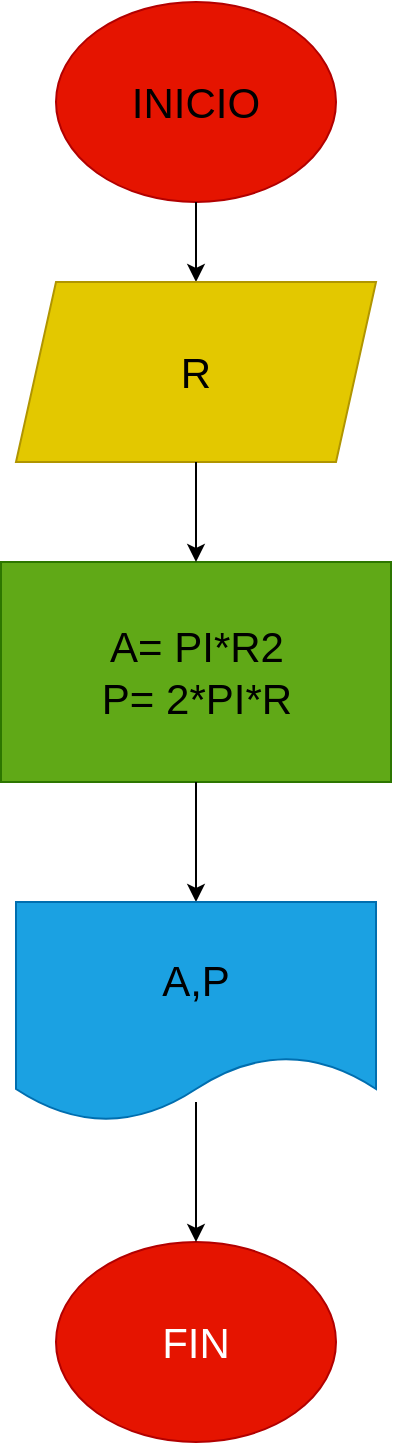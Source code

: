 <mxfile>
    <diagram id="Ixh0L4xo7fo8EUwvCHrI" name="Página-1">
        <mxGraphModel dx="872" dy="537" grid="1" gridSize="10" guides="1" tooltips="1" connect="1" arrows="1" fold="1" page="1" pageScale="1" pageWidth="3300" pageHeight="4681" math="0" shadow="0">
            <root>
                <mxCell id="0"/>
                <mxCell id="1" parent="0"/>
                <mxCell id="2" value="&lt;font style=&quot;font-size: 21px;&quot; color=&quot;#000000&quot;&gt;INICIO&lt;/font&gt;" style="ellipse;whiteSpace=wrap;html=1;fillColor=#e51400;fontColor=#ffffff;strokeColor=#B20000;gradientColor=none;" vertex="1" parent="1">
                    <mxGeometry x="330" y="30" width="140" height="100" as="geometry"/>
                </mxCell>
                <mxCell id="3" value="" style="endArrow=classic;html=1;fontSize=21;fontColor=#000000;exitX=0.5;exitY=1;exitDx=0;exitDy=0;" edge="1" parent="1" source="2" target="4">
                    <mxGeometry width="50" height="50" relative="1" as="geometry">
                        <mxPoint x="420" y="300" as="sourcePoint"/>
                        <mxPoint x="400" y="180" as="targetPoint"/>
                    </mxGeometry>
                </mxCell>
                <mxCell id="4" value="R" style="shape=parallelogram;perimeter=parallelogramPerimeter;whiteSpace=wrap;html=1;fixedSize=1;fontSize=21;fontColor=#000000;fillColor=#e3c800;strokeColor=#B09500;" vertex="1" parent="1">
                    <mxGeometry x="310" y="170" width="180" height="90" as="geometry"/>
                </mxCell>
                <mxCell id="5" value="&lt;font color=&quot;#000000&quot;&gt;A= PI*R2&lt;br&gt;P= 2*PI*R&lt;/font&gt;" style="rounded=0;whiteSpace=wrap;html=1;fontSize=21;fontColor=#ffffff;fillColor=#60a917;strokeColor=#2D7600;" vertex="1" parent="1">
                    <mxGeometry x="302.5" y="310" width="195" height="110" as="geometry"/>
                </mxCell>
                <mxCell id="7" value="" style="endArrow=classic;html=1;fontSize=21;fontColor=#000000;exitX=0.5;exitY=1;exitDx=0;exitDy=0;" edge="1" parent="1" source="4">
                    <mxGeometry width="50" height="50" relative="1" as="geometry">
                        <mxPoint x="420" y="300" as="sourcePoint"/>
                        <mxPoint x="400" y="310" as="targetPoint"/>
                    </mxGeometry>
                </mxCell>
                <mxCell id="8" value="" style="endArrow=classic;html=1;fontSize=21;fontColor=#000000;exitX=0.5;exitY=1;exitDx=0;exitDy=0;" edge="1" parent="1" source="5" target="9">
                    <mxGeometry width="50" height="50" relative="1" as="geometry">
                        <mxPoint x="420" y="350" as="sourcePoint"/>
                        <mxPoint x="460" y="480" as="targetPoint"/>
                    </mxGeometry>
                </mxCell>
                <mxCell id="9" value="&lt;font color=&quot;#000000&quot;&gt;A,P&lt;/font&gt;" style="shape=document;whiteSpace=wrap;html=1;boundedLbl=1;fontSize=21;fontColor=#ffffff;fillColor=#1ba1e2;strokeColor=#006EAF;" vertex="1" parent="1">
                    <mxGeometry x="310" y="480" width="180" height="110" as="geometry"/>
                </mxCell>
                <mxCell id="11" value="FIN" style="ellipse;whiteSpace=wrap;html=1;fontSize=21;fontColor=#ffffff;fillColor=#e51400;strokeColor=#B20000;" vertex="1" parent="1">
                    <mxGeometry x="330" y="650" width="140" height="100" as="geometry"/>
                </mxCell>
                <mxCell id="12" value="" style="endArrow=classic;html=1;fontSize=21;fontColor=#000000;exitX=0.5;exitY=0.909;exitDx=0;exitDy=0;exitPerimeter=0;entryX=0.5;entryY=0;entryDx=0;entryDy=0;" edge="1" parent="1" source="9" target="11">
                    <mxGeometry width="50" height="50" relative="1" as="geometry">
                        <mxPoint x="420" y="540" as="sourcePoint"/>
                        <mxPoint x="470" y="490" as="targetPoint"/>
                    </mxGeometry>
                </mxCell>
            </root>
        </mxGraphModel>
    </diagram>
</mxfile>